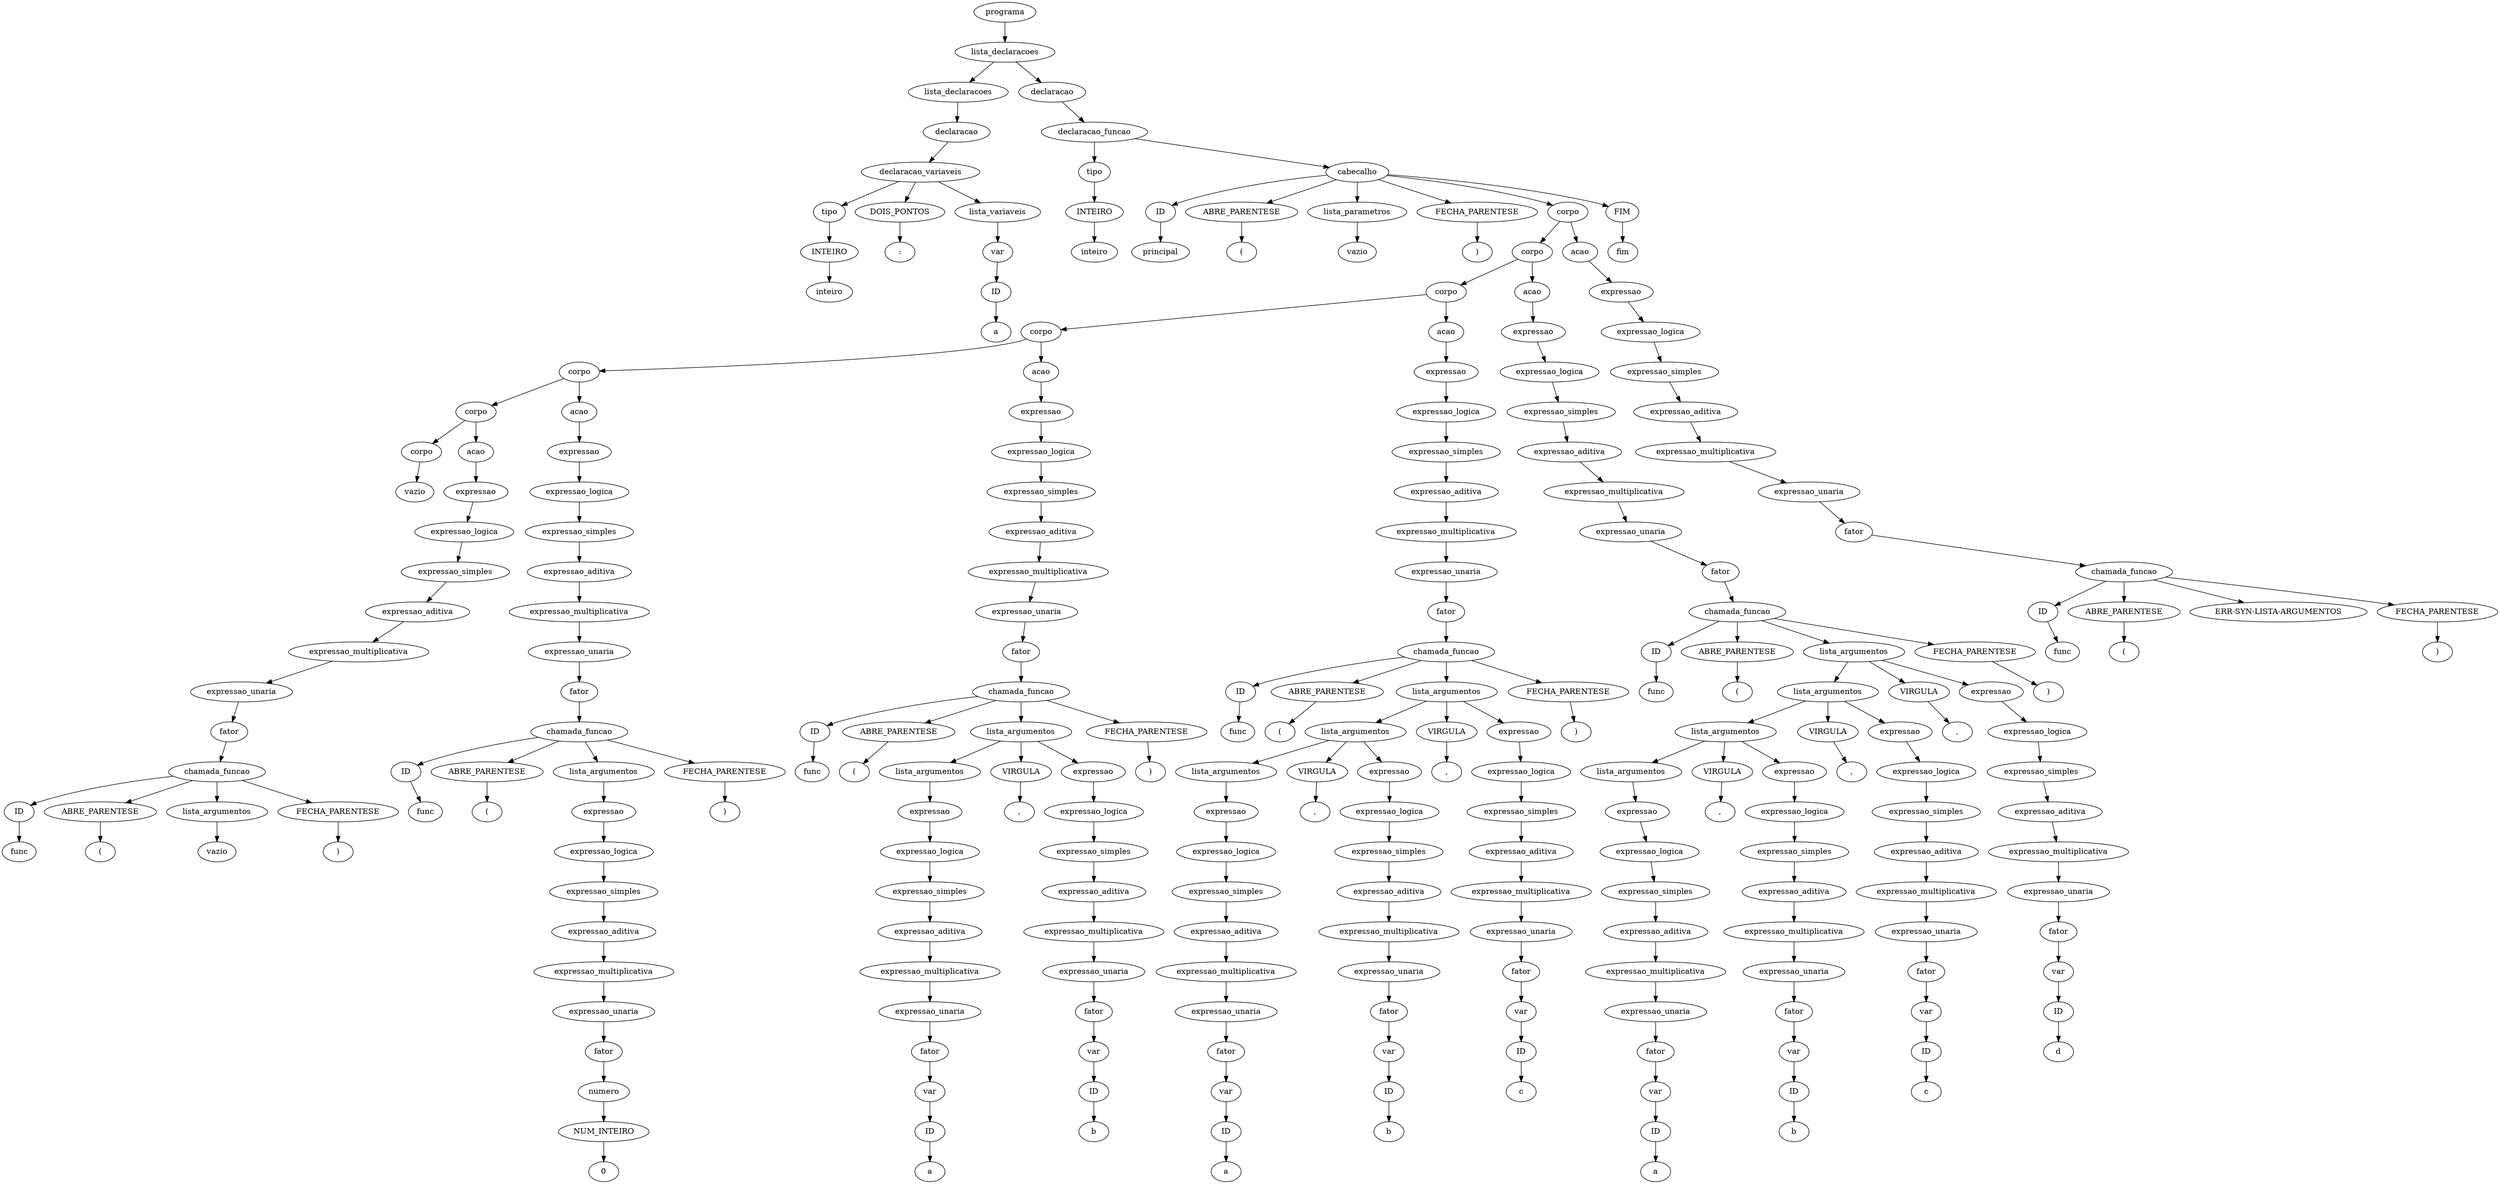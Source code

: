 digraph tree {
    "0x0" [label="programa"];
    "0x1" [label="lista_declaracoes"];
    "0x2" [label="lista_declaracoes"];
    "0x3" [label="declaracao"];
    "0x4" [label="declaracao_variaveis"];
    "0x5" [label="tipo"];
    "0x6" [label="INTEIRO"];
    "0x7" [label="inteiro"];
    "0x8" [label="DOIS_PONTOS"];
    "0x9" [label=":"];
    "0xa" [label="lista_variaveis"];
    "0xb" [label="var"];
    "0xc" [label="ID"];
    "0xd" [label="a"];
    "0xe" [label="declaracao"];
    "0xf" [label="declaracao_funcao"];
    "0x10" [label="tipo"];
    "0x11" [label="INTEIRO"];
    "0x12" [label="inteiro"];
    "0x13" [label="cabecalho"];
    "0x14" [label="ID"];
    "0x15" [label="principal"];
    "0x16" [label="ABRE_PARENTESE"];
    "0x17" [label="("];
    "0x18" [label="lista_parametros"];
    "0x19" [label="vazio"];
    "0x1a" [label="FECHA_PARENTESE"];
    "0x1b" [label=")"];
    "0x1c" [label="corpo"];
    "0x1d" [label="corpo"];
    "0x1e" [label="corpo"];
    "0x1f" [label="corpo"];
    "0x20" [label="corpo"];
    "0x21" [label="corpo"];
    "0x22" [label="corpo"];
    "0x23" [label="vazio"];
    "0x24" [label="acao"];
    "0x25" [label="expressao"];
    "0x26" [label="expressao_logica"];
    "0x27" [label="expressao_simples"];
    "0x28" [label="expressao_aditiva"];
    "0x29" [label="expressao_multiplicativa"];
    "0x2a" [label="expressao_unaria"];
    "0x2b" [label="fator"];
    "0x2c" [label="chamada_funcao"];
    "0x2d" [label="ID"];
    "0x2e" [label="func"];
    "0x2f" [label="ABRE_PARENTESE"];
    "0x30" [label="("];
    "0x31" [label="lista_argumentos"];
    "0x32" [label="vazio"];
    "0x33" [label="FECHA_PARENTESE"];
    "0x34" [label=")"];
    "0x35" [label="acao"];
    "0x36" [label="expressao"];
    "0x37" [label="expressao_logica"];
    "0x38" [label="expressao_simples"];
    "0x39" [label="expressao_aditiva"];
    "0x3a" [label="expressao_multiplicativa"];
    "0x3b" [label="expressao_unaria"];
    "0x3c" [label="fator"];
    "0x3d" [label="chamada_funcao"];
    "0x3e" [label="ID"];
    "0x3f" [label="func"];
    "0x40" [label="ABRE_PARENTESE"];
    "0x41" [label="("];
    "0x42" [label="lista_argumentos"];
    "0x43" [label="expressao"];
    "0x44" [label="expressao_logica"];
    "0x45" [label="expressao_simples"];
    "0x46" [label="expressao_aditiva"];
    "0x47" [label="expressao_multiplicativa"];
    "0x48" [label="expressao_unaria"];
    "0x49" [label="fator"];
    "0x4a" [label="numero"];
    "0x4b" [label="NUM_INTEIRO"];
    "0x4c" [label="0"];
    "0x4d" [label="FECHA_PARENTESE"];
    "0x4e" [label=")"];
    "0x4f" [label="acao"];
    "0x50" [label="expressao"];
    "0x51" [label="expressao_logica"];
    "0x52" [label="expressao_simples"];
    "0x53" [label="expressao_aditiva"];
    "0x54" [label="expressao_multiplicativa"];
    "0x55" [label="expressao_unaria"];
    "0x56" [label="fator"];
    "0x57" [label="chamada_funcao"];
    "0x58" [label="ID"];
    "0x59" [label="func"];
    "0x5a" [label="ABRE_PARENTESE"];
    "0x5b" [label="("];
    "0x5c" [label="lista_argumentos"];
    "0x5d" [label="lista_argumentos"];
    "0x5e" [label="expressao"];
    "0x5f" [label="expressao_logica"];
    "0x60" [label="expressao_simples"];
    "0x61" [label="expressao_aditiva"];
    "0x62" [label="expressao_multiplicativa"];
    "0x63" [label="expressao_unaria"];
    "0x64" [label="fator"];
    "0x65" [label="var"];
    "0x66" [label="ID"];
    "0x67" [label="a"];
    "0x68" [label="VIRGULA"];
    "0x69" [label=","];
    "0x6a" [label="expressao"];
    "0x6b" [label="expressao_logica"];
    "0x6c" [label="expressao_simples"];
    "0x6d" [label="expressao_aditiva"];
    "0x6e" [label="expressao_multiplicativa"];
    "0x6f" [label="expressao_unaria"];
    "0x70" [label="fator"];
    "0x71" [label="var"];
    "0x72" [label="ID"];
    "0x73" [label="b"];
    "0x74" [label="FECHA_PARENTESE"];
    "0x75" [label=")"];
    "0x76" [label="acao"];
    "0x77" [label="expressao"];
    "0x78" [label="expressao_logica"];
    "0x79" [label="expressao_simples"];
    "0x7a" [label="expressao_aditiva"];
    "0x7b" [label="expressao_multiplicativa"];
    "0x7c" [label="expressao_unaria"];
    "0x7d" [label="fator"];
    "0x7e" [label="chamada_funcao"];
    "0x7f" [label="ID"];
    "0x80" [label="func"];
    "0x81" [label="ABRE_PARENTESE"];
    "0x82" [label="("];
    "0x83" [label="lista_argumentos"];
    "0x84" [label="lista_argumentos"];
    "0x85" [label="lista_argumentos"];
    "0x86" [label="expressao"];
    "0x87" [label="expressao_logica"];
    "0x88" [label="expressao_simples"];
    "0x89" [label="expressao_aditiva"];
    "0x8a" [label="expressao_multiplicativa"];
    "0x8b" [label="expressao_unaria"];
    "0x8c" [label="fator"];
    "0x8d" [label="var"];
    "0x8e" [label="ID"];
    "0x8f" [label="a"];
    "0x90" [label="VIRGULA"];
    "0x91" [label=","];
    "0x92" [label="expressao"];
    "0x93" [label="expressao_logica"];
    "0x94" [label="expressao_simples"];
    "0x95" [label="expressao_aditiva"];
    "0x96" [label="expressao_multiplicativa"];
    "0x97" [label="expressao_unaria"];
    "0x98" [label="fator"];
    "0x99" [label="var"];
    "0x9a" [label="ID"];
    "0x9b" [label="b"];
    "0x9c" [label="VIRGULA"];
    "0x9d" [label=","];
    "0x9e" [label="expressao"];
    "0x9f" [label="expressao_logica"];
    "0xa0" [label="expressao_simples"];
    "0xa1" [label="expressao_aditiva"];
    "0xa2" [label="expressao_multiplicativa"];
    "0xa3" [label="expressao_unaria"];
    "0xa4" [label="fator"];
    "0xa5" [label="var"];
    "0xa6" [label="ID"];
    "0xa7" [label="c"];
    "0xa8" [label="FECHA_PARENTESE"];
    "0xa9" [label=")"];
    "0xaa" [label="acao"];
    "0xab" [label="expressao"];
    "0xac" [label="expressao_logica"];
    "0xad" [label="expressao_simples"];
    "0xae" [label="expressao_aditiva"];
    "0xaf" [label="expressao_multiplicativa"];
    "0xb0" [label="expressao_unaria"];
    "0xb1" [label="fator"];
    "0xb2" [label="chamada_funcao"];
    "0xb3" [label="ID"];
    "0xb4" [label="func"];
    "0xb5" [label="ABRE_PARENTESE"];
    "0xb6" [label="("];
    "0xb7" [label="lista_argumentos"];
    "0xb8" [label="lista_argumentos"];
    "0xb9" [label="lista_argumentos"];
    "0xba" [label="lista_argumentos"];
    "0xbb" [label="expressao"];
    "0xbc" [label="expressao_logica"];
    "0xbd" [label="expressao_simples"];
    "0xbe" [label="expressao_aditiva"];
    "0xbf" [label="expressao_multiplicativa"];
    "0xc0" [label="expressao_unaria"];
    "0xc1" [label="fator"];
    "0xc2" [label="var"];
    "0xc3" [label="ID"];
    "0xc4" [label="a"];
    "0xc5" [label="VIRGULA"];
    "0xc6" [label=","];
    "0xc7" [label="expressao"];
    "0xc8" [label="expressao_logica"];
    "0xc9" [label="expressao_simples"];
    "0xca" [label="expressao_aditiva"];
    "0xcb" [label="expressao_multiplicativa"];
    "0xcc" [label="expressao_unaria"];
    "0xcd" [label="fator"];
    "0xce" [label="var"];
    "0xcf" [label="ID"];
    "0xd0" [label="b"];
    "0xd1" [label="VIRGULA"];
    "0xd2" [label=","];
    "0xd3" [label="expressao"];
    "0xd4" [label="expressao_logica"];
    "0xd5" [label="expressao_simples"];
    "0xd6" [label="expressao_aditiva"];
    "0xd7" [label="expressao_multiplicativa"];
    "0xd8" [label="expressao_unaria"];
    "0xd9" [label="fator"];
    "0xda" [label="var"];
    "0xdb" [label="ID"];
    "0xdc" [label="c"];
    "0xdd" [label="VIRGULA"];
    "0xde" [label=","];
    "0xdf" [label="expressao"];
    "0xe0" [label="expressao_logica"];
    "0xe1" [label="expressao_simples"];
    "0xe2" [label="expressao_aditiva"];
    "0xe3" [label="expressao_multiplicativa"];
    "0xe4" [label="expressao_unaria"];
    "0xe5" [label="fator"];
    "0xe6" [label="var"];
    "0xe7" [label="ID"];
    "0xe8" [label="d"];
    "0xe9" [label="FECHA_PARENTESE"];
    "0xea" [label=")"];
    "0xeb" [label="acao"];
    "0xec" [label="expressao"];
    "0xed" [label="expressao_logica"];
    "0xee" [label="expressao_simples"];
    "0xef" [label="expressao_aditiva"];
    "0xf0" [label="expressao_multiplicativa"];
    "0xf1" [label="expressao_unaria"];
    "0xf2" [label="fator"];
    "0xf3" [label="chamada_funcao"];
    "0xf4" [label="ID"];
    "0xf5" [label="func"];
    "0xf6" [label="ABRE_PARENTESE"];
    "0xf7" [label="("];
    "0xf8" [label="ERR-SYN-LISTA-ARGUMENTOS"];
    "0xf9" [label="FECHA_PARENTESE"];
    "0xfa" [label=")"];
    "0xfb" [label="FIM"];
    "0xfc" [label="fim"];
    "0x0" -> "0x1";
    "0x1" -> "0x2";
    "0x1" -> "0xe";
    "0x2" -> "0x3";
    "0x3" -> "0x4";
    "0x4" -> "0x5";
    "0x4" -> "0x8";
    "0x4" -> "0xa";
    "0x5" -> "0x6";
    "0x6" -> "0x7";
    "0x8" -> "0x9";
    "0xa" -> "0xb";
    "0xb" -> "0xc";
    "0xc" -> "0xd";
    "0xe" -> "0xf";
    "0xf" -> "0x10";
    "0xf" -> "0x13";
    "0x10" -> "0x11";
    "0x11" -> "0x12";
    "0x13" -> "0x14";
    "0x13" -> "0x16";
    "0x13" -> "0x18";
    "0x13" -> "0x1a";
    "0x13" -> "0x1c";
    "0x13" -> "0xfb";
    "0x14" -> "0x15";
    "0x16" -> "0x17";
    "0x18" -> "0x19";
    "0x1a" -> "0x1b";
    "0x1c" -> "0x1d";
    "0x1c" -> "0xeb";
    "0x1d" -> "0x1e";
    "0x1d" -> "0xaa";
    "0x1e" -> "0x1f";
    "0x1e" -> "0x76";
    "0x1f" -> "0x20";
    "0x1f" -> "0x4f";
    "0x20" -> "0x21";
    "0x20" -> "0x35";
    "0x21" -> "0x22";
    "0x21" -> "0x24";
    "0x22" -> "0x23";
    "0x24" -> "0x25";
    "0x25" -> "0x26";
    "0x26" -> "0x27";
    "0x27" -> "0x28";
    "0x28" -> "0x29";
    "0x29" -> "0x2a";
    "0x2a" -> "0x2b";
    "0x2b" -> "0x2c";
    "0x2c" -> "0x2d";
    "0x2c" -> "0x2f";
    "0x2c" -> "0x31";
    "0x2c" -> "0x33";
    "0x2d" -> "0x2e";
    "0x2f" -> "0x30";
    "0x31" -> "0x32";
    "0x33" -> "0x34";
    "0x35" -> "0x36";
    "0x36" -> "0x37";
    "0x37" -> "0x38";
    "0x38" -> "0x39";
    "0x39" -> "0x3a";
    "0x3a" -> "0x3b";
    "0x3b" -> "0x3c";
    "0x3c" -> "0x3d";
    "0x3d" -> "0x3e";
    "0x3d" -> "0x40";
    "0x3d" -> "0x42";
    "0x3d" -> "0x4d";
    "0x3e" -> "0x3f";
    "0x40" -> "0x41";
    "0x42" -> "0x43";
    "0x43" -> "0x44";
    "0x44" -> "0x45";
    "0x45" -> "0x46";
    "0x46" -> "0x47";
    "0x47" -> "0x48";
    "0x48" -> "0x49";
    "0x49" -> "0x4a";
    "0x4a" -> "0x4b";
    "0x4b" -> "0x4c";
    "0x4d" -> "0x4e";
    "0x4f" -> "0x50";
    "0x50" -> "0x51";
    "0x51" -> "0x52";
    "0x52" -> "0x53";
    "0x53" -> "0x54";
    "0x54" -> "0x55";
    "0x55" -> "0x56";
    "0x56" -> "0x57";
    "0x57" -> "0x58";
    "0x57" -> "0x5a";
    "0x57" -> "0x5c";
    "0x57" -> "0x74";
    "0x58" -> "0x59";
    "0x5a" -> "0x5b";
    "0x5c" -> "0x5d";
    "0x5c" -> "0x68";
    "0x5c" -> "0x6a";
    "0x5d" -> "0x5e";
    "0x5e" -> "0x5f";
    "0x5f" -> "0x60";
    "0x60" -> "0x61";
    "0x61" -> "0x62";
    "0x62" -> "0x63";
    "0x63" -> "0x64";
    "0x64" -> "0x65";
    "0x65" -> "0x66";
    "0x66" -> "0x67";
    "0x68" -> "0x69";
    "0x6a" -> "0x6b";
    "0x6b" -> "0x6c";
    "0x6c" -> "0x6d";
    "0x6d" -> "0x6e";
    "0x6e" -> "0x6f";
    "0x6f" -> "0x70";
    "0x70" -> "0x71";
    "0x71" -> "0x72";
    "0x72" -> "0x73";
    "0x74" -> "0x75";
    "0x76" -> "0x77";
    "0x77" -> "0x78";
    "0x78" -> "0x79";
    "0x79" -> "0x7a";
    "0x7a" -> "0x7b";
    "0x7b" -> "0x7c";
    "0x7c" -> "0x7d";
    "0x7d" -> "0x7e";
    "0x7e" -> "0x7f";
    "0x7e" -> "0x81";
    "0x7e" -> "0x83";
    "0x7e" -> "0xa8";
    "0x7f" -> "0x80";
    "0x81" -> "0x82";
    "0x83" -> "0x84";
    "0x83" -> "0x9c";
    "0x83" -> "0x9e";
    "0x84" -> "0x85";
    "0x84" -> "0x90";
    "0x84" -> "0x92";
    "0x85" -> "0x86";
    "0x86" -> "0x87";
    "0x87" -> "0x88";
    "0x88" -> "0x89";
    "0x89" -> "0x8a";
    "0x8a" -> "0x8b";
    "0x8b" -> "0x8c";
    "0x8c" -> "0x8d";
    "0x8d" -> "0x8e";
    "0x8e" -> "0x8f";
    "0x90" -> "0x91";
    "0x92" -> "0x93";
    "0x93" -> "0x94";
    "0x94" -> "0x95";
    "0x95" -> "0x96";
    "0x96" -> "0x97";
    "0x97" -> "0x98";
    "0x98" -> "0x99";
    "0x99" -> "0x9a";
    "0x9a" -> "0x9b";
    "0x9c" -> "0x9d";
    "0x9e" -> "0x9f";
    "0x9f" -> "0xa0";
    "0xa0" -> "0xa1";
    "0xa1" -> "0xa2";
    "0xa2" -> "0xa3";
    "0xa3" -> "0xa4";
    "0xa4" -> "0xa5";
    "0xa5" -> "0xa6";
    "0xa6" -> "0xa7";
    "0xa8" -> "0xa9";
    "0xaa" -> "0xab";
    "0xab" -> "0xac";
    "0xac" -> "0xad";
    "0xad" -> "0xae";
    "0xae" -> "0xaf";
    "0xaf" -> "0xb0";
    "0xb0" -> "0xb1";
    "0xb1" -> "0xb2";
    "0xb2" -> "0xb3";
    "0xb2" -> "0xb5";
    "0xb2" -> "0xb7";
    "0xb2" -> "0xe9";
    "0xb3" -> "0xb4";
    "0xb5" -> "0xb6";
    "0xb7" -> "0xb8";
    "0xb7" -> "0xdd";
    "0xb7" -> "0xdf";
    "0xb8" -> "0xb9";
    "0xb8" -> "0xd1";
    "0xb8" -> "0xd3";
    "0xb9" -> "0xba";
    "0xb9" -> "0xc5";
    "0xb9" -> "0xc7";
    "0xba" -> "0xbb";
    "0xbb" -> "0xbc";
    "0xbc" -> "0xbd";
    "0xbd" -> "0xbe";
    "0xbe" -> "0xbf";
    "0xbf" -> "0xc0";
    "0xc0" -> "0xc1";
    "0xc1" -> "0xc2";
    "0xc2" -> "0xc3";
    "0xc3" -> "0xc4";
    "0xc5" -> "0xc6";
    "0xc7" -> "0xc8";
    "0xc8" -> "0xc9";
    "0xc9" -> "0xca";
    "0xca" -> "0xcb";
    "0xcb" -> "0xcc";
    "0xcc" -> "0xcd";
    "0xcd" -> "0xce";
    "0xce" -> "0xcf";
    "0xcf" -> "0xd0";
    "0xd1" -> "0xd2";
    "0xd3" -> "0xd4";
    "0xd4" -> "0xd5";
    "0xd5" -> "0xd6";
    "0xd6" -> "0xd7";
    "0xd7" -> "0xd8";
    "0xd8" -> "0xd9";
    "0xd9" -> "0xda";
    "0xda" -> "0xdb";
    "0xdb" -> "0xdc";
    "0xdd" -> "0xde";
    "0xdf" -> "0xe0";
    "0xe0" -> "0xe1";
    "0xe1" -> "0xe2";
    "0xe2" -> "0xe3";
    "0xe3" -> "0xe4";
    "0xe4" -> "0xe5";
    "0xe5" -> "0xe6";
    "0xe6" -> "0xe7";
    "0xe7" -> "0xe8";
    "0xe9" -> "0xea";
    "0xeb" -> "0xec";
    "0xec" -> "0xed";
    "0xed" -> "0xee";
    "0xee" -> "0xef";
    "0xef" -> "0xf0";
    "0xf0" -> "0xf1";
    "0xf1" -> "0xf2";
    "0xf2" -> "0xf3";
    "0xf3" -> "0xf4";
    "0xf3" -> "0xf6";
    "0xf3" -> "0xf8";
    "0xf3" -> "0xf9";
    "0xf4" -> "0xf5";
    "0xf6" -> "0xf7";
    "0xf9" -> "0xfa";
    "0xfb" -> "0xfc";
}
